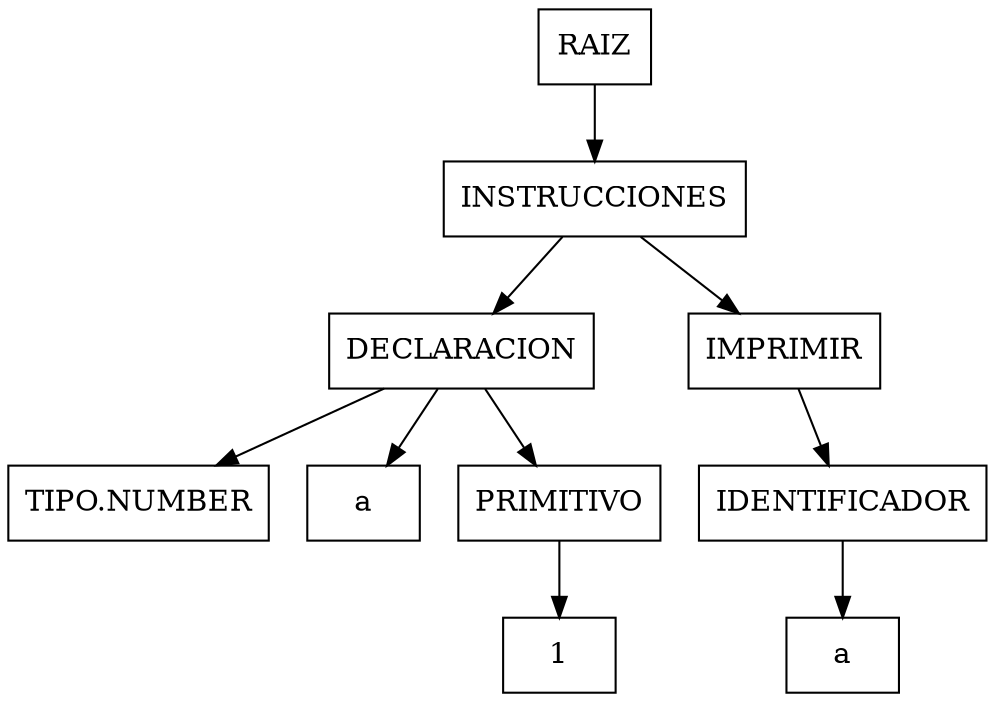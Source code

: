 digraph {
rankdir=UD
node[shape=record]
n0[label="RAIZ"];
n1[label="INSTRUCCIONES"];
n0->n1;
n2[label="DECLARACION"];
n1->n2;
n3[label="TIPO.NUMBER"];
n2->n3;
n4[label="a"];
n2->n4;
n5[label="PRIMITIVO"];
n2->n5;
n6[label="1"];
n5->n6;
n7[label="IMPRIMIR"];
n1->n7;
n8[label="IDENTIFICADOR"];
n7->n8;
n9[label="a"];
n8->n9;
}